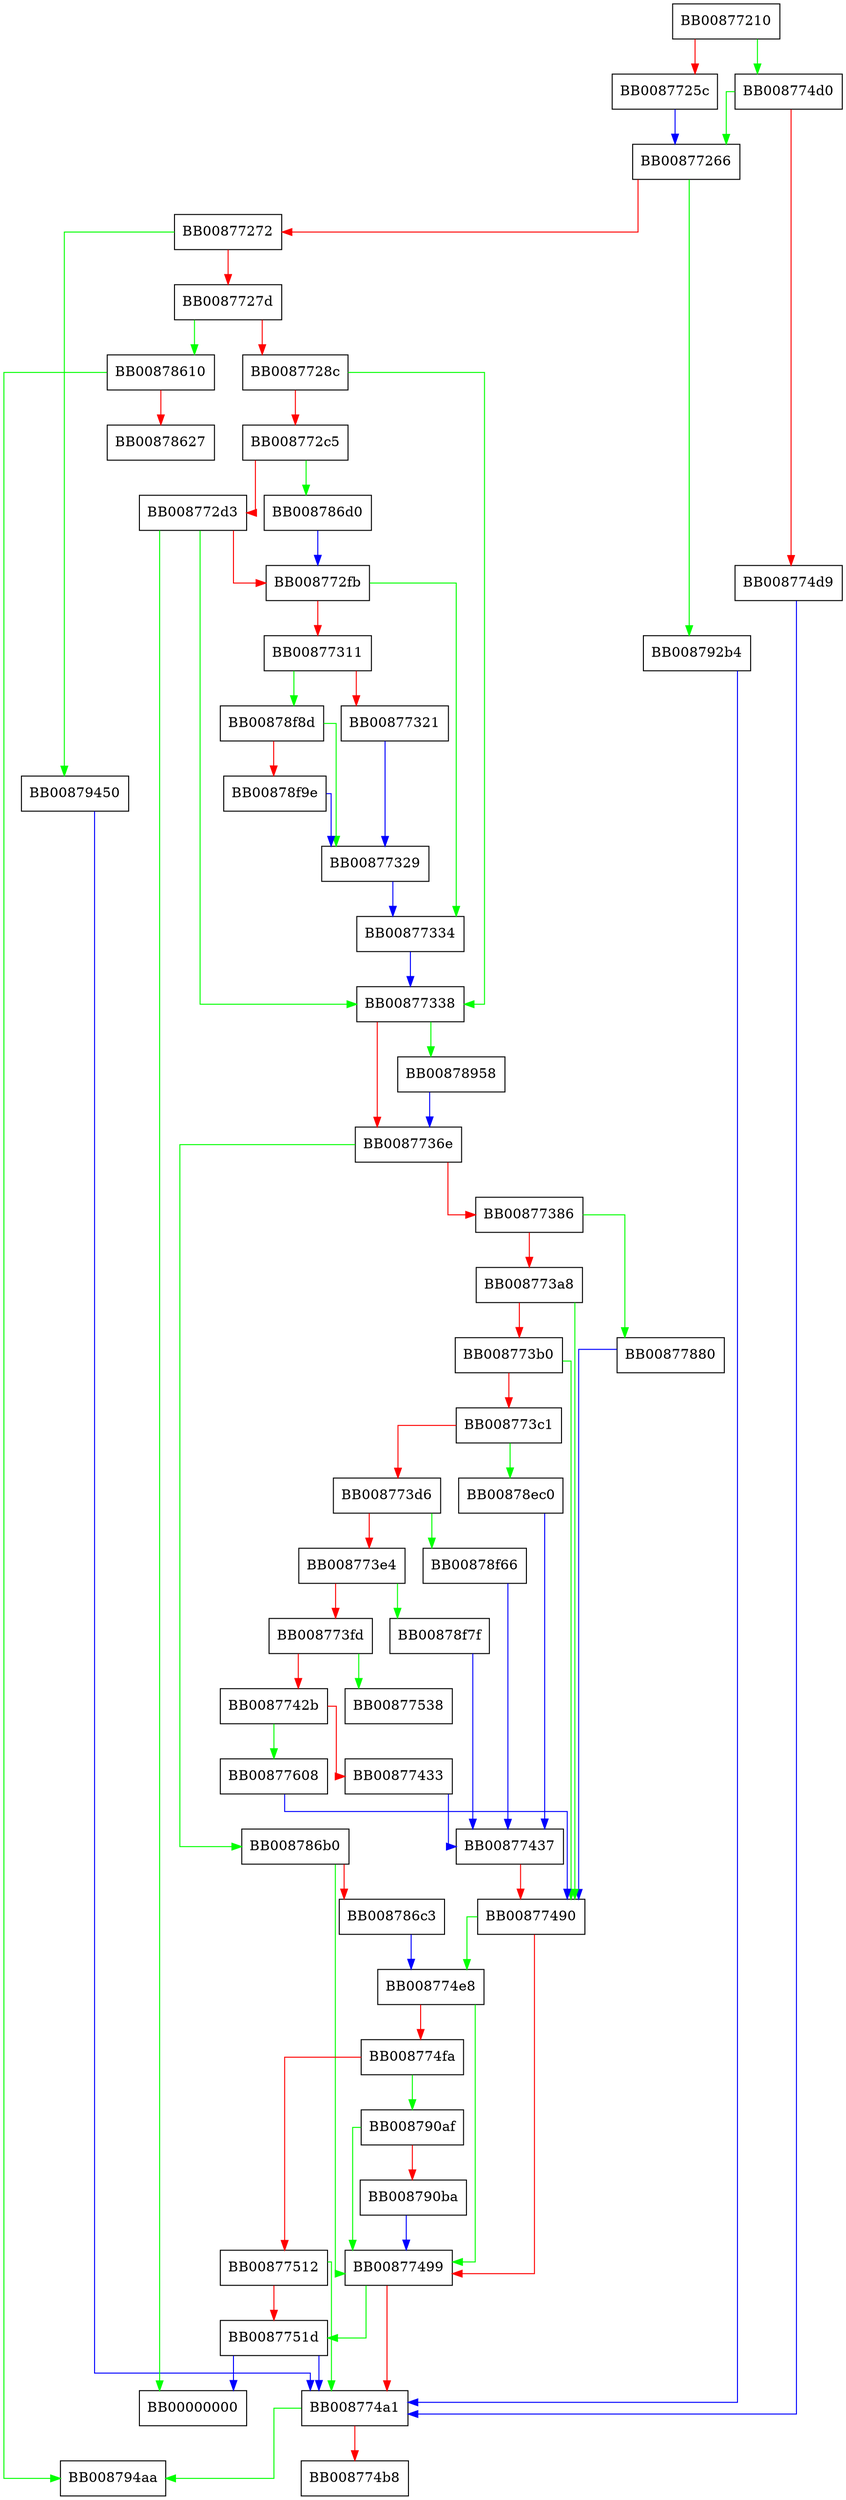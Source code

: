 digraph __vfprintf_internal {
  node [shape="box"];
  graph [splines=ortho];
  BB00877210 -> BB008774d0 [color="green"];
  BB00877210 -> BB0087725c [color="red"];
  BB0087725c -> BB00877266 [color="blue"];
  BB00877266 -> BB008792b4 [color="green"];
  BB00877266 -> BB00877272 [color="red"];
  BB00877272 -> BB00879450 [color="green"];
  BB00877272 -> BB0087727d [color="red"];
  BB0087727d -> BB00878610 [color="green"];
  BB0087727d -> BB0087728c [color="red"];
  BB0087728c -> BB00877338 [color="green"];
  BB0087728c -> BB008772c5 [color="red"];
  BB008772c5 -> BB008786d0 [color="green"];
  BB008772c5 -> BB008772d3 [color="red"];
  BB008772d3 -> BB00000000 [color="green"];
  BB008772d3 -> BB00877338 [color="green"];
  BB008772d3 -> BB008772fb [color="red"];
  BB008772fb -> BB00877334 [color="green"];
  BB008772fb -> BB00877311 [color="red"];
  BB00877311 -> BB00878f8d [color="green"];
  BB00877311 -> BB00877321 [color="red"];
  BB00877321 -> BB00877329 [color="blue"];
  BB00877329 -> BB00877334 [color="blue"];
  BB00877334 -> BB00877338 [color="blue"];
  BB00877338 -> BB00878958 [color="green"];
  BB00877338 -> BB0087736e [color="red"];
  BB0087736e -> BB008786b0 [color="green"];
  BB0087736e -> BB00877386 [color="red"];
  BB00877386 -> BB00877880 [color="green"];
  BB00877386 -> BB008773a8 [color="red"];
  BB008773a8 -> BB00877490 [color="green"];
  BB008773a8 -> BB008773b0 [color="red"];
  BB008773b0 -> BB00877490 [color="green"];
  BB008773b0 -> BB008773c1 [color="red"];
  BB008773c1 -> BB00878ec0 [color="green"];
  BB008773c1 -> BB008773d6 [color="red"];
  BB008773d6 -> BB00878f66 [color="green"];
  BB008773d6 -> BB008773e4 [color="red"];
  BB008773e4 -> BB00878f7f [color="green"];
  BB008773e4 -> BB008773fd [color="red"];
  BB008773fd -> BB00877538 [color="green"];
  BB008773fd -> BB0087742b [color="red"];
  BB0087742b -> BB00877608 [color="green"];
  BB0087742b -> BB00877433 [color="red"];
  BB00877433 -> BB00877437 [color="blue"];
  BB00877437 -> BB00877490 [color="red"];
  BB00877490 -> BB008774e8 [color="green"];
  BB00877490 -> BB00877499 [color="red"];
  BB00877499 -> BB0087751d [color="green"];
  BB00877499 -> BB008774a1 [color="red"];
  BB008774a1 -> BB008794aa [color="green"];
  BB008774a1 -> BB008774b8 [color="red"];
  BB008774d0 -> BB00877266 [color="green"];
  BB008774d0 -> BB008774d9 [color="red"];
  BB008774d9 -> BB008774a1 [color="blue"];
  BB008774e8 -> BB00877499 [color="green"];
  BB008774e8 -> BB008774fa [color="red"];
  BB008774fa -> BB008790af [color="green"];
  BB008774fa -> BB00877512 [color="red"];
  BB00877512 -> BB008774a1 [color="green"];
  BB00877512 -> BB0087751d [color="red"];
  BB0087751d -> BB00000000 [color="blue"];
  BB0087751d -> BB008774a1 [color="blue"];
  BB00877608 -> BB00877490 [color="blue"];
  BB00877880 -> BB00877490 [color="blue"];
  BB00878610 -> BB008794aa [color="green"];
  BB00878610 -> BB00878627 [color="red"];
  BB008786b0 -> BB00877499 [color="green"];
  BB008786b0 -> BB008786c3 [color="red"];
  BB008786c3 -> BB008774e8 [color="blue"];
  BB008786d0 -> BB008772fb [color="blue"];
  BB00878958 -> BB0087736e [color="blue"];
  BB00878ec0 -> BB00877437 [color="blue"];
  BB00878f66 -> BB00877437 [color="blue"];
  BB00878f7f -> BB00877437 [color="blue"];
  BB00878f8d -> BB00877329 [color="green"];
  BB00878f8d -> BB00878f9e [color="red"];
  BB00878f9e -> BB00877329 [color="blue"];
  BB008790af -> BB00877499 [color="green"];
  BB008790af -> BB008790ba [color="red"];
  BB008790ba -> BB00877499 [color="blue"];
  BB008792b4 -> BB008774a1 [color="blue"];
  BB00879450 -> BB008774a1 [color="blue"];
}